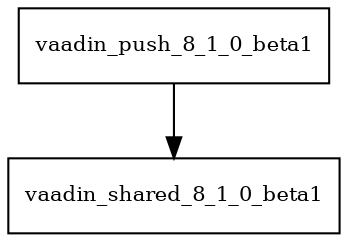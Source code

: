 digraph vaadin_push_8_1_0_beta1_dependencies {
  node [shape = box, fontsize=10.0];
  vaadin_push_8_1_0_beta1 -> vaadin_shared_8_1_0_beta1;
}
